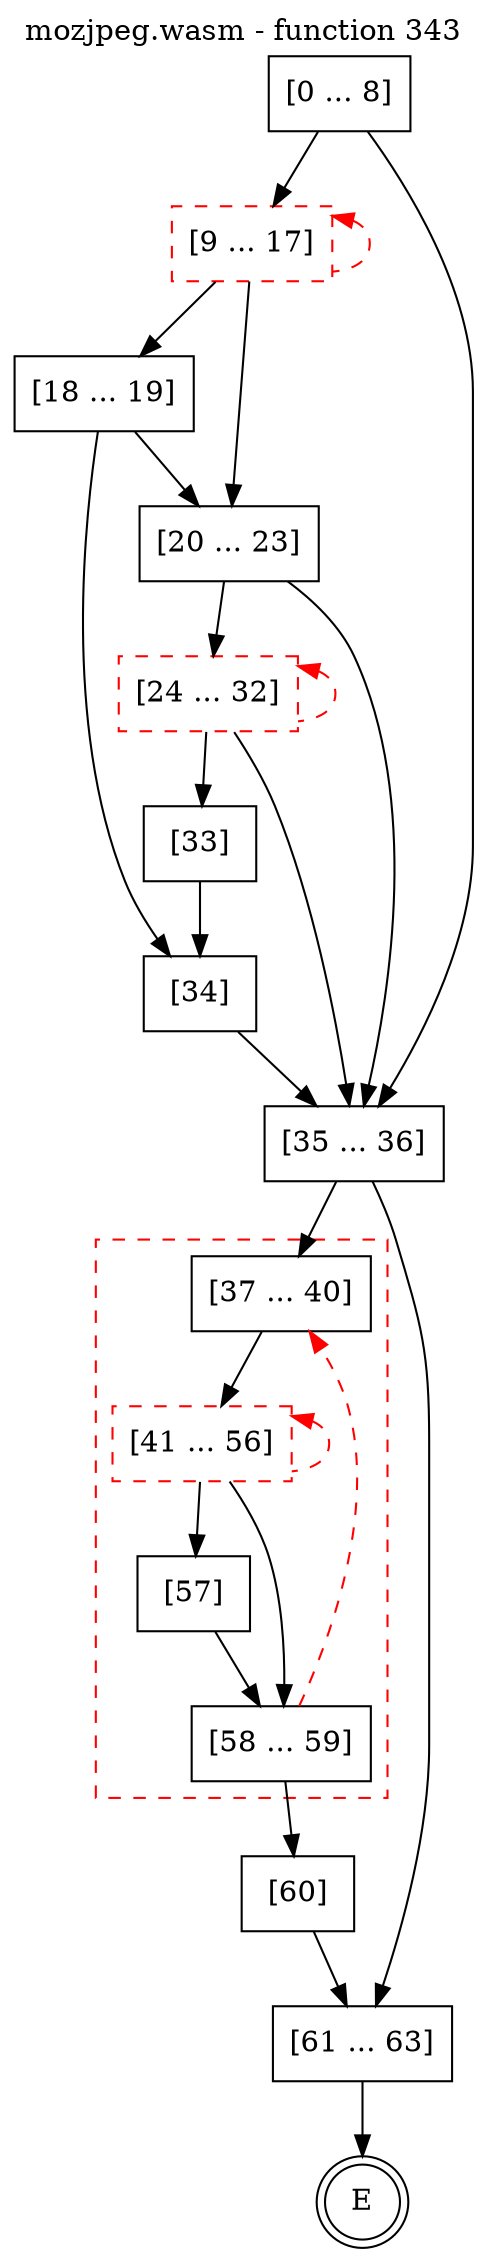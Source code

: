 digraph finite_state_machine {
    label = "mozjpeg.wasm - function 343"
    labelloc =  t
    labelfontsize = 16
    labelfontcolor = black
    labelfontname = "Helvetica"
    node [shape = doublecircle]; E ;
    node [shape = box];
    node [shape=box, color=black, style=solid] 0[label="[0 ... 8]"]
    node [shape=box, color=red, style=dashed] 9[label="[9 ... 17]"]
    node [shape=box, color=black, style=solid] 18[label="[18 ... 19]"]
    node [shape=box, color=black, style=solid] 20[label="[20 ... 23]"]
    node [shape=box, color=red, style=dashed] 24[label="[24 ... 32]"]
    node [shape=box, color=black, style=solid] 33[label="[33]"]
    node [shape=box, color=black, style=solid] 34[label="[34]"]
    node [shape=box, color=black, style=solid] 35[label="[35 ... 36]"]
    subgraph cluster_37{
    label = "";
    style = dashed color = red;
    node [shape=box, color=black, style=solid] 37[label="[37 ... 40]"]
    node [shape=box, color=red, style=dashed] 41[label="[41 ... 56]"]
    node [shape=box, color=black, style=solid] 57[label="[57]"]
    node [shape=box, color=black, style=solid] 58[label="[58 ... 59]"]
    }
    node [shape=box, color=black, style=solid] 60[label="[60]"]
    node [shape=box, color=black, style=solid] 61[label="[61 ... 63]"]
    0 -> 9;
    0 -> 35;
    9 -> 18;
    9 -> 20;
    9 -> 9[style="dashed" color="red" dir=back];
    18 -> 20;
    18 -> 34;
    20 -> 24;
    20 -> 35;
    24 -> 33;
    24 -> 35;
    24 -> 24[style="dashed" color="red" dir=back];
    33 -> 34;
    34 -> 35;
    35 -> 37;
    35 -> 61;
    37 -> 41;
    41 -> 57;
    41 -> 58;
    41 -> 41[style="dashed" color="red" dir=back];
    57 -> 58;
    58 -> 37[style="dashed" color="red"];
    58 -> 60;
    60 -> 61;
    61 -> E;
}
